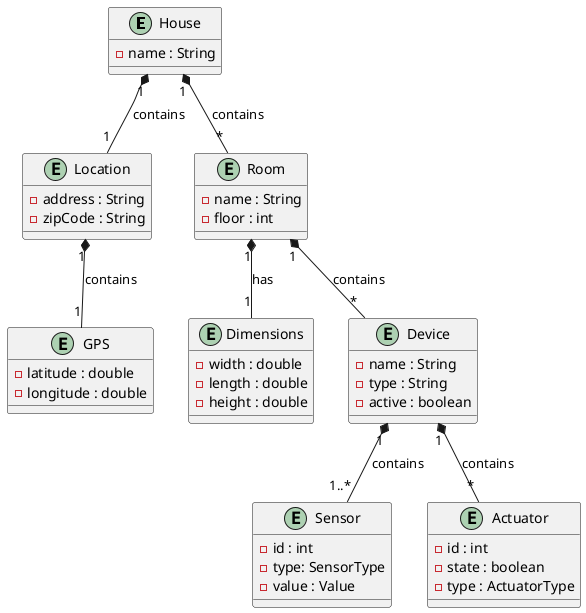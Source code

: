 @startuml

entity House {
- name : String
}

entity Location {
- address : String
- zipCode : String
}

entity GPS {
- latitude : double
- longitude : double
}

entity Room {
- name : String
- floor : int
}

entity Dimensions {
- width : double
- length : double
- height : double
}

entity Device {
- name : String
- type : String
- active : boolean
}

entity Sensor {
- id : int
- type: SensorType
- value : Value
}

entity Actuator {
- id : int
- state : boolean
- type : ActuatorType
}


House "1" *-- "*" Room : contains
House "1" *-- "1" Location : contains
Location "1" *-- "1" GPS : contains
Room "1" *-- "*" Device : contains
Room "1" *-- "1" Dimensions : has
Device "1" *-- "1..*" Sensor :  contains
Device "1" *-- "*" Actuator : contains


@enduml